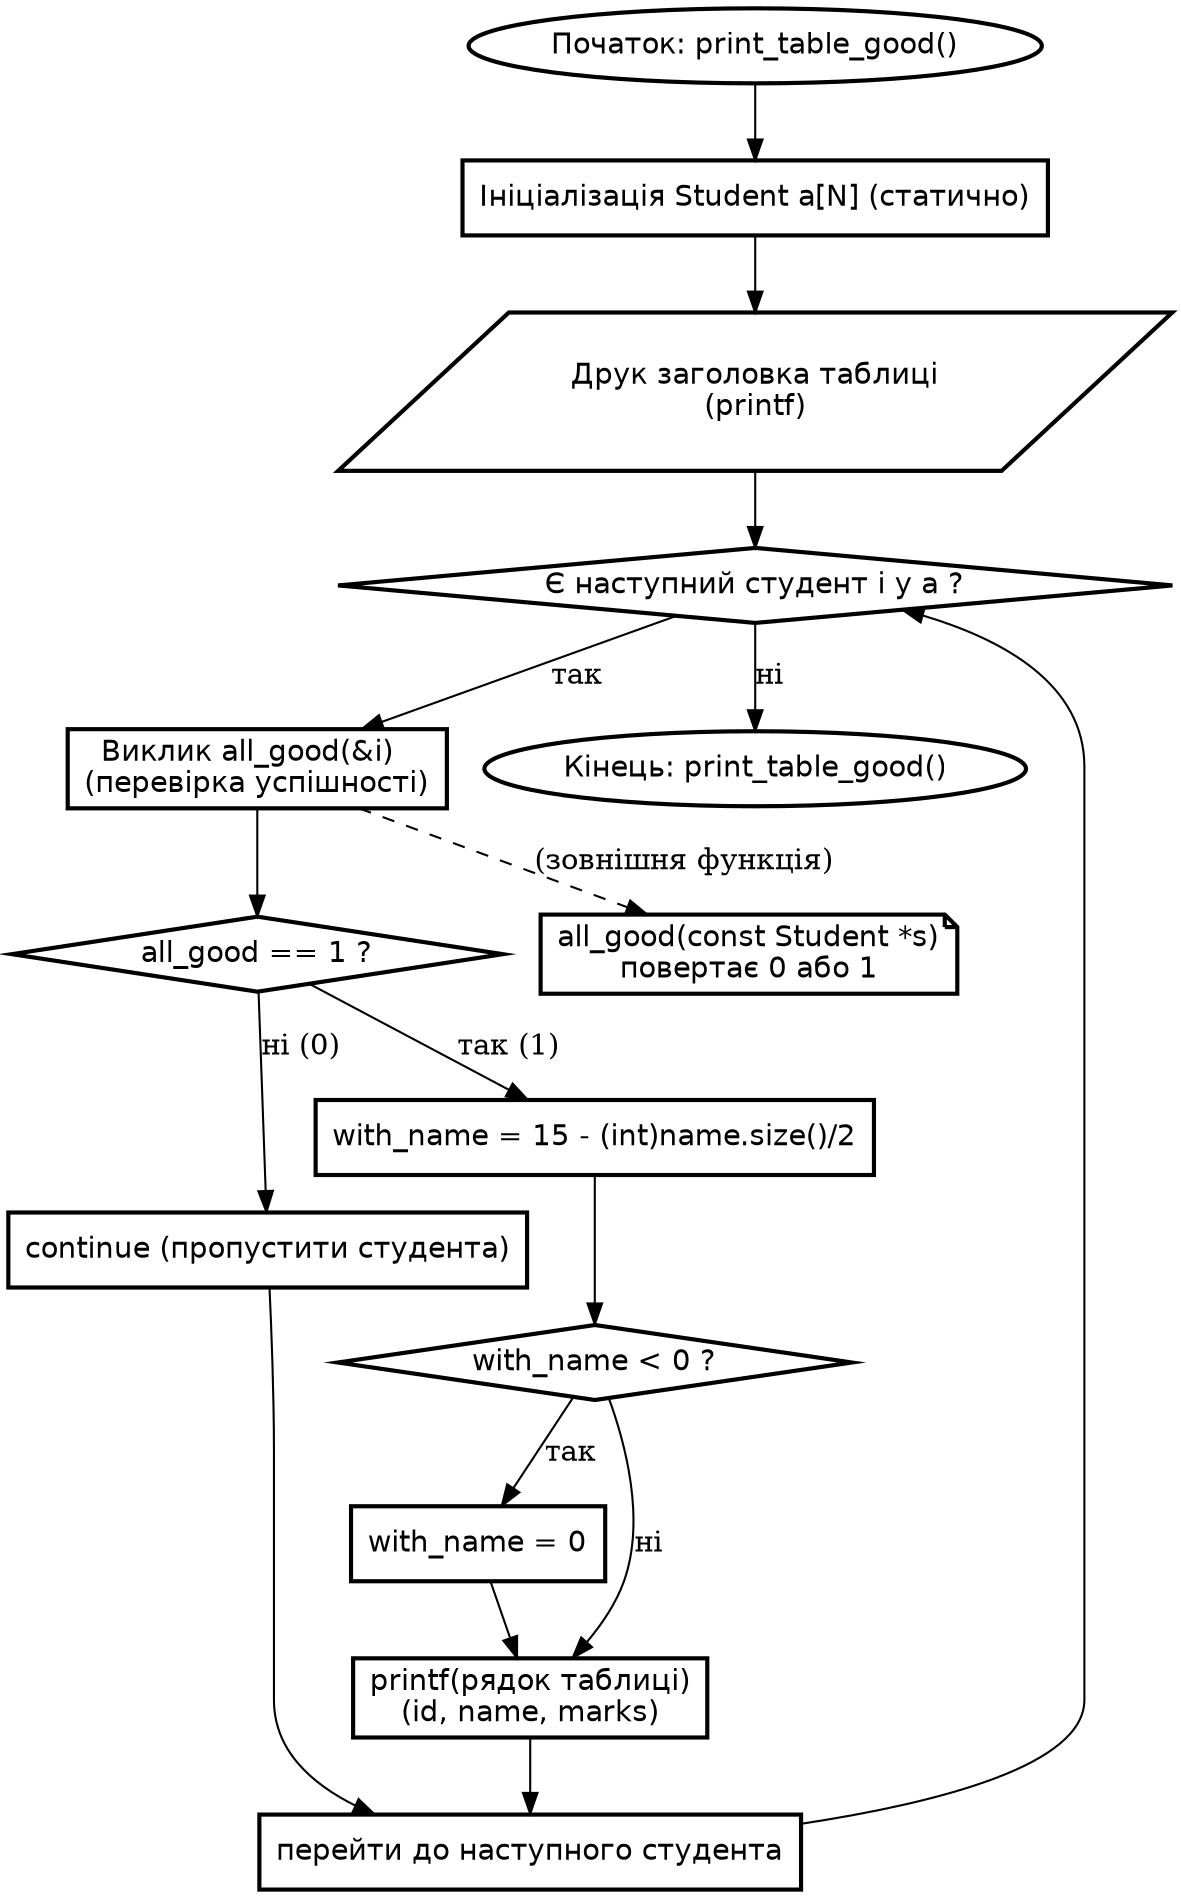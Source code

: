 // print_table_good.dot
digraph print_table_good_flow {
    rankdir=TB;
    node [fontname="DejaVu Sans", shape=box, style="solid,bold"];

    pt_start      [shape=oval, label="Початок: print_table_good()"];
    init_array    [shape=rectangle, label="Ініціалізація Student a[N] (статично)"];
    print_header  [shape=parallelogram, label="Друк заголовка таблиці\n(printf)"];
    loop_begin    [shape=diamond, label="Є наступний студент i у a ?"];
    call_allgood  [shape=rectangle, label="Виклик all_good(&i)  \n(перевірка успішності)"];
    cond_allgood  [shape=diamond, label="all_good == 1 ?"];
    cont_next     [shape=rectangle, label="continue (пропустити студента)"];
    calc_padding  [shape=rectangle, label="with_name = 15 - (int)name.size()/2"];
    clamp_check   [shape=diamond, label="with_name < 0 ?"];
    clamp_fix     [shape=rectangle, label="with_name = 0"];
    print_line    [shape=rectangle, label="printf(рядок таблиці)\n(id, name, marks)"];
    loop_inc      [shape=rectangle, label="перейти до наступного студента"];
    pt_end        [shape=oval, label="Кінець: print_table_good()"];

    // основні потоки
  pt_start -> init_array -> print_header -> loop_begin;
    loop_begin -> call_allgood [label="так"];
    loop_begin -> pt_end [label="ні"];
    call_allgood -> cond_allgood;
    cond_allgood -> cont_next [label="ні (0)"];
    cond_allgood -> calc_padding [label="так (1)"];
    cont_next -> loop_inc;
    calc_padding -> clamp_check;
    clamp_check -> clamp_fix [label="так"];
    clamp_check -> print_line [label="ні"];
    clamp_fix -> print_line;
    print_line -> loop_inc;
    loop_inc -> loop_begin;

    // позначка виклику зовнішньої функції (візуально)
  call_allgood -> allgood_note [style=dashed, label="(зовнішня функція)"];
    allgood_note [shape=note, label="all_good(const Student *s)\nповертає 0 або 1"];

}

